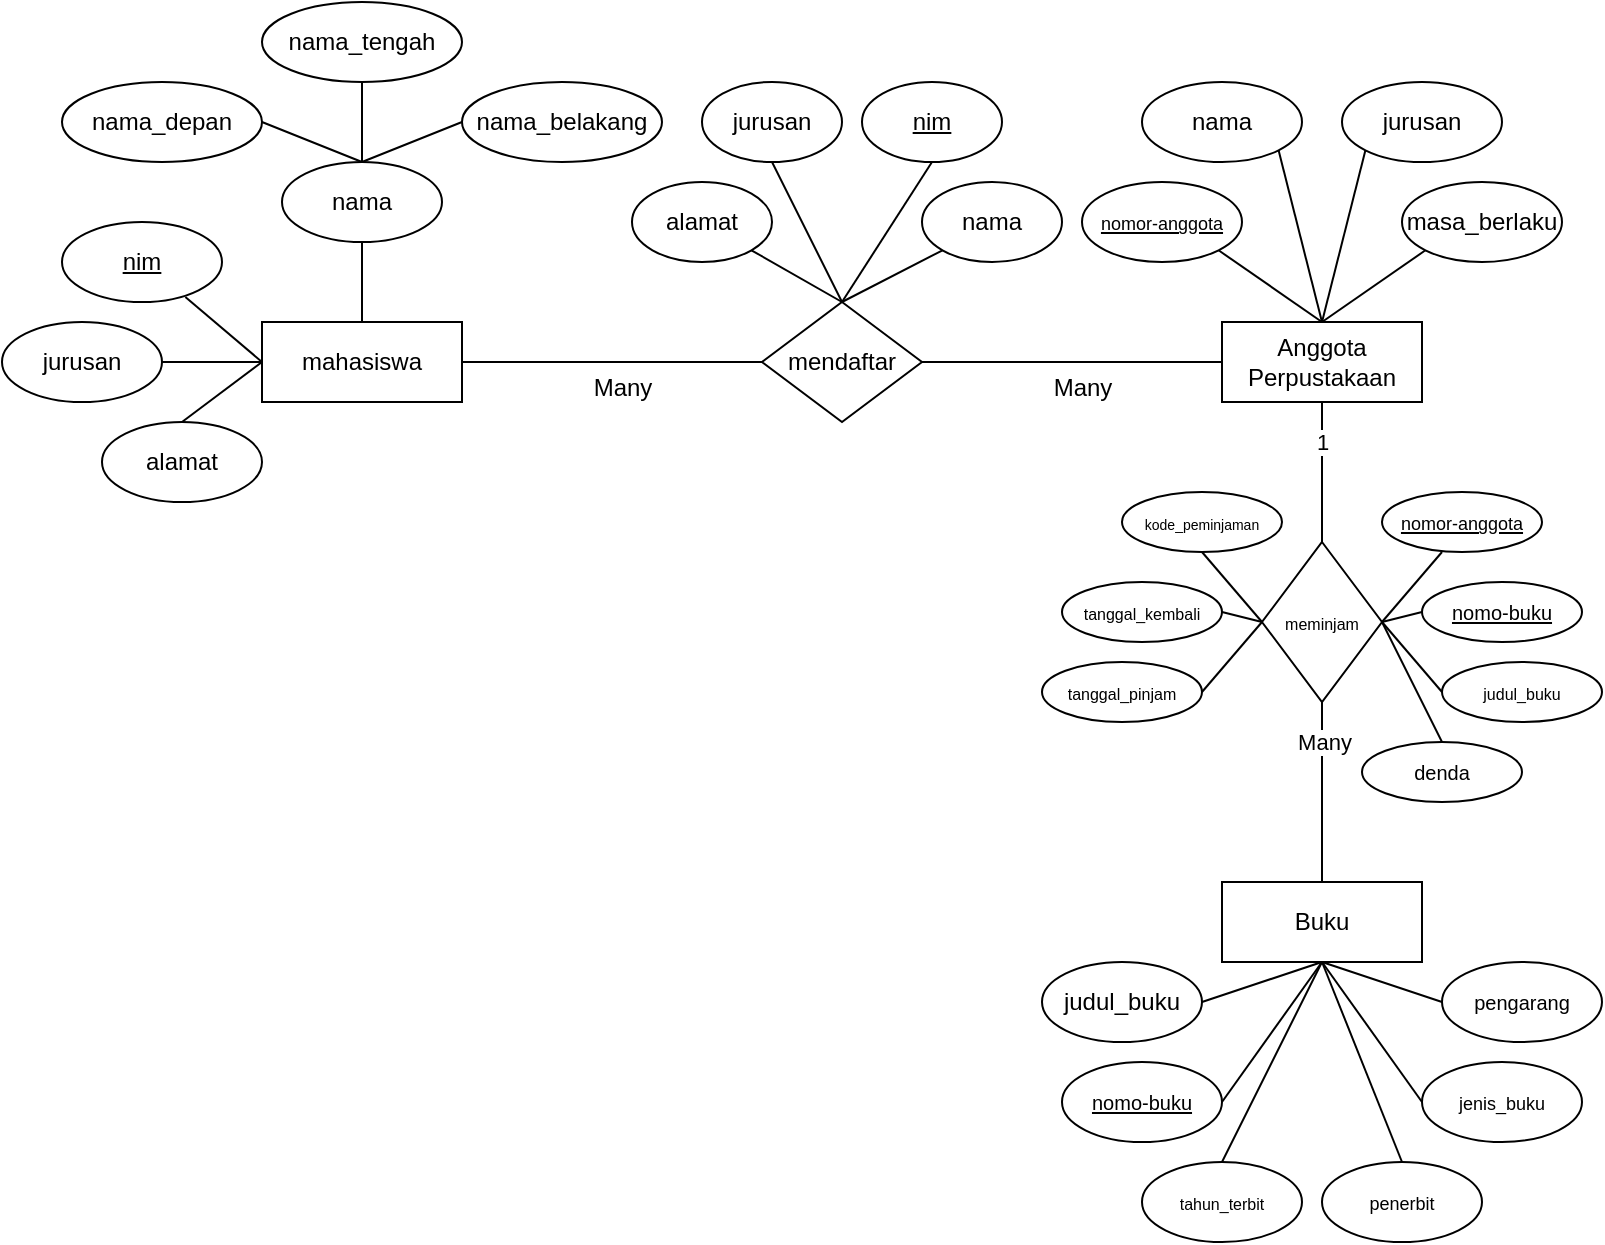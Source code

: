 <mxfile version="24.7.4">
  <diagram name="Page-1" id="M7osa-YrNtc2SS9VngLV">
    <mxGraphModel dx="1363" dy="846" grid="1" gridSize="10" guides="1" tooltips="1" connect="1" arrows="1" fold="1" page="1" pageScale="1" pageWidth="850" pageHeight="1100" math="0" shadow="0">
      <root>
        <mxCell id="0" />
        <mxCell id="1" parent="0" />
        <mxCell id="6v-ZMoCgK-BL0vP2x_05-1" value="nama_depan" style="ellipse;whiteSpace=wrap;html=1;align=center;" vertex="1" parent="1">
          <mxGeometry x="70" y="140" width="100" height="40" as="geometry" />
        </mxCell>
        <mxCell id="6v-ZMoCgK-BL0vP2x_05-2" value="nama_tengah" style="ellipse;whiteSpace=wrap;html=1;align=center;" vertex="1" parent="1">
          <mxGeometry x="170" y="100" width="100" height="40" as="geometry" />
        </mxCell>
        <mxCell id="6v-ZMoCgK-BL0vP2x_05-3" value="nama_belakang" style="ellipse;whiteSpace=wrap;html=1;align=center;" vertex="1" parent="1">
          <mxGeometry x="270" y="140" width="100" height="40" as="geometry" />
        </mxCell>
        <mxCell id="6v-ZMoCgK-BL0vP2x_05-4" value="nama" style="ellipse;whiteSpace=wrap;html=1;align=center;" vertex="1" parent="1">
          <mxGeometry x="180" y="180" width="80" height="40" as="geometry" />
        </mxCell>
        <mxCell id="6v-ZMoCgK-BL0vP2x_05-6" value="jurusan" style="ellipse;whiteSpace=wrap;html=1;align=center;" vertex="1" parent="1">
          <mxGeometry x="40" y="260" width="80" height="40" as="geometry" />
        </mxCell>
        <mxCell id="6v-ZMoCgK-BL0vP2x_05-7" value="alamat" style="ellipse;whiteSpace=wrap;html=1;align=center;" vertex="1" parent="1">
          <mxGeometry x="90" y="310" width="80" height="40" as="geometry" />
        </mxCell>
        <mxCell id="6v-ZMoCgK-BL0vP2x_05-8" value="mahasiswa" style="whiteSpace=wrap;html=1;align=center;" vertex="1" parent="1">
          <mxGeometry x="170" y="260" width="100" height="40" as="geometry" />
        </mxCell>
        <mxCell id="6v-ZMoCgK-BL0vP2x_05-10" value="" style="endArrow=none;html=1;rounded=0;entryX=0.5;entryY=0;entryDx=0;entryDy=0;exitX=1;exitY=0.5;exitDx=0;exitDy=0;" edge="1" parent="1" source="6v-ZMoCgK-BL0vP2x_05-1" target="6v-ZMoCgK-BL0vP2x_05-4">
          <mxGeometry relative="1" as="geometry">
            <mxPoint x="170" y="170" as="sourcePoint" />
            <mxPoint x="280" y="160" as="targetPoint" />
          </mxGeometry>
        </mxCell>
        <mxCell id="6v-ZMoCgK-BL0vP2x_05-11" value="" style="endArrow=none;html=1;rounded=0;entryX=0;entryY=0.5;entryDx=0;entryDy=0;exitX=0.5;exitY=0;exitDx=0;exitDy=0;" edge="1" parent="1" source="6v-ZMoCgK-BL0vP2x_05-4" target="6v-ZMoCgK-BL0vP2x_05-3">
          <mxGeometry relative="1" as="geometry">
            <mxPoint x="220" y="180" as="sourcePoint" />
            <mxPoint x="380" y="180" as="targetPoint" />
          </mxGeometry>
        </mxCell>
        <mxCell id="6v-ZMoCgK-BL0vP2x_05-13" value="" style="endArrow=none;html=1;rounded=0;entryX=0.5;entryY=0;entryDx=0;entryDy=0;exitX=0.5;exitY=1;exitDx=0;exitDy=0;" edge="1" parent="1" source="6v-ZMoCgK-BL0vP2x_05-2" target="6v-ZMoCgK-BL0vP2x_05-4">
          <mxGeometry relative="1" as="geometry">
            <mxPoint x="160" y="160" as="sourcePoint" />
            <mxPoint x="320" y="160" as="targetPoint" />
          </mxGeometry>
        </mxCell>
        <mxCell id="6v-ZMoCgK-BL0vP2x_05-14" value="" style="endArrow=none;html=1;rounded=0;entryX=0.5;entryY=0;entryDx=0;entryDy=0;exitX=0.5;exitY=1;exitDx=0;exitDy=0;" edge="1" parent="1" source="6v-ZMoCgK-BL0vP2x_05-4" target="6v-ZMoCgK-BL0vP2x_05-8">
          <mxGeometry relative="1" as="geometry">
            <mxPoint x="170" y="230" as="sourcePoint" />
            <mxPoint x="330" y="230" as="targetPoint" />
          </mxGeometry>
        </mxCell>
        <mxCell id="6v-ZMoCgK-BL0vP2x_05-15" value="" style="endArrow=none;html=1;rounded=0;entryX=0;entryY=0.5;entryDx=0;entryDy=0;" edge="1" parent="1" target="6v-ZMoCgK-BL0vP2x_05-8">
          <mxGeometry relative="1" as="geometry">
            <mxPoint x="120" y="280" as="sourcePoint" />
            <mxPoint x="280" y="280" as="targetPoint" />
          </mxGeometry>
        </mxCell>
        <mxCell id="6v-ZMoCgK-BL0vP2x_05-17" value="" style="endArrow=none;html=1;rounded=0;entryX=0;entryY=0.5;entryDx=0;entryDy=0;exitX=0.771;exitY=0.938;exitDx=0;exitDy=0;exitPerimeter=0;" edge="1" parent="1" source="6v-ZMoCgK-BL0vP2x_05-93" target="6v-ZMoCgK-BL0vP2x_05-8">
          <mxGeometry relative="1" as="geometry">
            <mxPoint x="130" y="250" as="sourcePoint" />
            <mxPoint x="290" y="250" as="targetPoint" />
          </mxGeometry>
        </mxCell>
        <mxCell id="6v-ZMoCgK-BL0vP2x_05-18" value="" style="endArrow=none;html=1;rounded=0;entryX=0;entryY=0.5;entryDx=0;entryDy=0;exitX=0.5;exitY=0;exitDx=0;exitDy=0;" edge="1" parent="1" source="6v-ZMoCgK-BL0vP2x_05-7" target="6v-ZMoCgK-BL0vP2x_05-8">
          <mxGeometry relative="1" as="geometry">
            <mxPoint x="90" y="300" as="sourcePoint" />
            <mxPoint x="250" y="300" as="targetPoint" />
          </mxGeometry>
        </mxCell>
        <mxCell id="6v-ZMoCgK-BL0vP2x_05-19" value="jurusan" style="ellipse;whiteSpace=wrap;html=1;align=center;" vertex="1" parent="1">
          <mxGeometry x="390" y="140" width="70" height="40" as="geometry" />
        </mxCell>
        <mxCell id="6v-ZMoCgK-BL0vP2x_05-20" value="alamat" style="ellipse;whiteSpace=wrap;html=1;align=center;" vertex="1" parent="1">
          <mxGeometry x="355" y="190" width="70" height="40" as="geometry" />
        </mxCell>
        <mxCell id="6v-ZMoCgK-BL0vP2x_05-22" value="nama" style="ellipse;whiteSpace=wrap;html=1;align=center;" vertex="1" parent="1">
          <mxGeometry x="500" y="190" width="70" height="40" as="geometry" />
        </mxCell>
        <mxCell id="6v-ZMoCgK-BL0vP2x_05-23" value="mendaftar" style="shape=rhombus;perimeter=rhombusPerimeter;whiteSpace=wrap;html=1;align=center;" vertex="1" parent="1">
          <mxGeometry x="420" y="250" width="80" height="60" as="geometry" />
        </mxCell>
        <mxCell id="6v-ZMoCgK-BL0vP2x_05-24" value="" style="endArrow=none;html=1;rounded=0;entryX=0.5;entryY=0;entryDx=0;entryDy=0;exitX=1;exitY=1;exitDx=0;exitDy=0;" edge="1" parent="1" source="6v-ZMoCgK-BL0vP2x_05-20" target="6v-ZMoCgK-BL0vP2x_05-23">
          <mxGeometry relative="1" as="geometry">
            <mxPoint x="350" y="240" as="sourcePoint" />
            <mxPoint x="510" y="240" as="targetPoint" />
          </mxGeometry>
        </mxCell>
        <mxCell id="6v-ZMoCgK-BL0vP2x_05-25" value="" style="endArrow=none;html=1;rounded=0;entryX=0;entryY=1;entryDx=0;entryDy=0;exitX=0.5;exitY=0;exitDx=0;exitDy=0;" edge="1" parent="1" source="6v-ZMoCgK-BL0vP2x_05-23" target="6v-ZMoCgK-BL0vP2x_05-22">
          <mxGeometry relative="1" as="geometry">
            <mxPoint x="460" y="250" as="sourcePoint" />
            <mxPoint x="620" y="250" as="targetPoint" />
          </mxGeometry>
        </mxCell>
        <mxCell id="6v-ZMoCgK-BL0vP2x_05-26" value="" style="endArrow=none;html=1;rounded=0;entryX=0.5;entryY=1;entryDx=0;entryDy=0;exitX=0.5;exitY=0;exitDx=0;exitDy=0;" edge="1" parent="1" source="6v-ZMoCgK-BL0vP2x_05-23" target="6v-ZMoCgK-BL0vP2x_05-94">
          <mxGeometry relative="1" as="geometry">
            <mxPoint x="360" y="240" as="sourcePoint" />
            <mxPoint x="505" y="180" as="targetPoint" />
          </mxGeometry>
        </mxCell>
        <mxCell id="6v-ZMoCgK-BL0vP2x_05-27" value="" style="endArrow=none;html=1;rounded=0;exitX=0.5;exitY=1;exitDx=0;exitDy=0;entryX=0.5;entryY=0;entryDx=0;entryDy=0;" edge="1" parent="1" source="6v-ZMoCgK-BL0vP2x_05-19" target="6v-ZMoCgK-BL0vP2x_05-23">
          <mxGeometry relative="1" as="geometry">
            <mxPoint x="310" y="250" as="sourcePoint" />
            <mxPoint x="460" y="250" as="targetPoint" />
          </mxGeometry>
        </mxCell>
        <mxCell id="6v-ZMoCgK-BL0vP2x_05-30" value="" style="endArrow=none;html=1;rounded=0;entryX=0;entryY=0.5;entryDx=0;entryDy=0;exitX=1;exitY=0.5;exitDx=0;exitDy=0;" edge="1" parent="1" source="6v-ZMoCgK-BL0vP2x_05-8" target="6v-ZMoCgK-BL0vP2x_05-23">
          <mxGeometry relative="1" as="geometry">
            <mxPoint x="275" y="320" as="sourcePoint" />
            <mxPoint x="425" y="320.34" as="targetPoint" />
          </mxGeometry>
        </mxCell>
        <mxCell id="6v-ZMoCgK-BL0vP2x_05-31" value="nama" style="ellipse;whiteSpace=wrap;html=1;align=center;" vertex="1" parent="1">
          <mxGeometry x="610" y="140" width="80" height="40" as="geometry" />
        </mxCell>
        <mxCell id="6v-ZMoCgK-BL0vP2x_05-33" value="jurusan" style="ellipse;whiteSpace=wrap;html=1;align=center;" vertex="1" parent="1">
          <mxGeometry x="710" y="140" width="80" height="40" as="geometry" />
        </mxCell>
        <mxCell id="6v-ZMoCgK-BL0vP2x_05-35" value="masa_berlaku" style="ellipse;whiteSpace=wrap;html=1;align=center;" vertex="1" parent="1">
          <mxGeometry x="740" y="190" width="80" height="40" as="geometry" />
        </mxCell>
        <mxCell id="6v-ZMoCgK-BL0vP2x_05-36" value="Anggota&lt;div&gt;Perpustakaan&lt;/div&gt;" style="whiteSpace=wrap;html=1;align=center;" vertex="1" parent="1">
          <mxGeometry x="650" y="260" width="100" height="40" as="geometry" />
        </mxCell>
        <mxCell id="6v-ZMoCgK-BL0vP2x_05-37" value="" style="endArrow=none;html=1;rounded=0;entryX=0.5;entryY=0;entryDx=0;entryDy=0;exitX=1;exitY=1;exitDx=0;exitDy=0;" edge="1" parent="1" target="6v-ZMoCgK-BL0vP2x_05-36">
          <mxGeometry relative="1" as="geometry">
            <mxPoint x="648.284" y="224.142" as="sourcePoint" />
            <mxPoint x="730" y="250" as="targetPoint" />
          </mxGeometry>
        </mxCell>
        <mxCell id="6v-ZMoCgK-BL0vP2x_05-38" value="" style="endArrow=none;html=1;rounded=0;entryX=0.5;entryY=0;entryDx=0;entryDy=0;exitX=0;exitY=1;exitDx=0;exitDy=0;" edge="1" parent="1" source="6v-ZMoCgK-BL0vP2x_05-35" target="6v-ZMoCgK-BL0vP2x_05-36">
          <mxGeometry relative="1" as="geometry">
            <mxPoint x="570" y="240" as="sourcePoint" />
            <mxPoint x="730" y="240" as="targetPoint" />
          </mxGeometry>
        </mxCell>
        <mxCell id="6v-ZMoCgK-BL0vP2x_05-39" value="" style="endArrow=none;html=1;rounded=0;entryX=0;entryY=1;entryDx=0;entryDy=0;exitX=0.5;exitY=0;exitDx=0;exitDy=0;" edge="1" parent="1" source="6v-ZMoCgK-BL0vP2x_05-36" target="6v-ZMoCgK-BL0vP2x_05-33">
          <mxGeometry relative="1" as="geometry">
            <mxPoint x="670" y="250" as="sourcePoint" />
            <mxPoint x="830" y="250" as="targetPoint" />
          </mxGeometry>
        </mxCell>
        <mxCell id="6v-ZMoCgK-BL0vP2x_05-40" value="" style="endArrow=none;html=1;rounded=0;entryX=0.5;entryY=0;entryDx=0;entryDy=0;exitX=1;exitY=1;exitDx=0;exitDy=0;" edge="1" parent="1" source="6v-ZMoCgK-BL0vP2x_05-31" target="6v-ZMoCgK-BL0vP2x_05-36">
          <mxGeometry relative="1" as="geometry">
            <mxPoint x="560" y="230" as="sourcePoint" />
            <mxPoint x="720" y="230" as="targetPoint" />
          </mxGeometry>
        </mxCell>
        <mxCell id="6v-ZMoCgK-BL0vP2x_05-41" value="" style="endArrow=none;html=1;rounded=0;entryX=0;entryY=0.5;entryDx=0;entryDy=0;exitX=1;exitY=0.5;exitDx=0;exitDy=0;" edge="1" parent="1" source="6v-ZMoCgK-BL0vP2x_05-23" target="6v-ZMoCgK-BL0vP2x_05-36">
          <mxGeometry relative="1" as="geometry">
            <mxPoint x="490" y="310" as="sourcePoint" />
            <mxPoint x="650" y="310" as="targetPoint" />
          </mxGeometry>
        </mxCell>
        <mxCell id="6v-ZMoCgK-BL0vP2x_05-50" value="&lt;font style=&quot;font-size: 7px;&quot;&gt;kode_peminjaman&lt;/font&gt;" style="ellipse;whiteSpace=wrap;html=1;align=center;" vertex="1" parent="1">
          <mxGeometry x="600" y="345" width="80" height="30" as="geometry" />
        </mxCell>
        <mxCell id="6v-ZMoCgK-BL0vP2x_05-55" value="&lt;span style=&quot;font-size: 8px;&quot;&gt;meminjam&lt;/span&gt;" style="shape=rhombus;perimeter=rhombusPerimeter;whiteSpace=wrap;html=1;align=center;" vertex="1" parent="1">
          <mxGeometry x="670" y="370" width="60" height="80" as="geometry" />
        </mxCell>
        <mxCell id="6v-ZMoCgK-BL0vP2x_05-56" value="" style="endArrow=none;html=1;rounded=0;entryX=0.5;entryY=0;entryDx=0;entryDy=0;exitX=0.5;exitY=1;exitDx=0;exitDy=0;" edge="1" parent="1" source="6v-ZMoCgK-BL0vP2x_05-36" target="6v-ZMoCgK-BL0vP2x_05-55">
          <mxGeometry relative="1" as="geometry">
            <mxPoint x="610" y="320" as="sourcePoint" />
            <mxPoint x="770" y="320" as="targetPoint" />
          </mxGeometry>
        </mxCell>
        <mxCell id="6v-ZMoCgK-BL0vP2x_05-101" value="1" style="edgeLabel;html=1;align=center;verticalAlign=middle;resizable=0;points=[];" vertex="1" connectable="0" parent="6v-ZMoCgK-BL0vP2x_05-56">
          <mxGeometry x="-0.429" y="2" relative="1" as="geometry">
            <mxPoint x="-2" as="offset" />
          </mxGeometry>
        </mxCell>
        <mxCell id="6v-ZMoCgK-BL0vP2x_05-61" value="&lt;font style=&quot;font-size: 8px;&quot;&gt;tanggal_kembali&lt;/font&gt;" style="ellipse;whiteSpace=wrap;html=1;align=center;" vertex="1" parent="1">
          <mxGeometry x="570" y="390" width="80" height="30" as="geometry" />
        </mxCell>
        <mxCell id="6v-ZMoCgK-BL0vP2x_05-63" value="&lt;font style=&quot;font-size: 8px;&quot;&gt;tanggal_pinjam&lt;/font&gt;" style="ellipse;whiteSpace=wrap;html=1;align=center;" vertex="1" parent="1">
          <mxGeometry x="560" y="430" width="80" height="30" as="geometry" />
        </mxCell>
        <mxCell id="6v-ZMoCgK-BL0vP2x_05-64" value="&lt;font style=&quot;font-size: 8px;&quot;&gt;judul_buku&lt;/font&gt;" style="ellipse;whiteSpace=wrap;html=1;align=center;" vertex="1" parent="1">
          <mxGeometry x="760" y="430" width="80" height="30" as="geometry" />
        </mxCell>
        <mxCell id="6v-ZMoCgK-BL0vP2x_05-65" value="" style="endArrow=none;html=1;rounded=0;entryX=0.5;entryY=1;entryDx=0;entryDy=0;exitX=1;exitY=0.5;exitDx=0;exitDy=0;" edge="1" parent="1" source="6v-ZMoCgK-BL0vP2x_05-55">
          <mxGeometry relative="1" as="geometry">
            <mxPoint x="720" y="400" as="sourcePoint" />
            <mxPoint x="760" y="375" as="targetPoint" />
          </mxGeometry>
        </mxCell>
        <mxCell id="6v-ZMoCgK-BL0vP2x_05-66" value="" style="endArrow=none;html=1;rounded=0;entryX=0;entryY=0.5;entryDx=0;entryDy=0;exitX=0.5;exitY=1;exitDx=0;exitDy=0;" edge="1" parent="1" source="6v-ZMoCgK-BL0vP2x_05-50" target="6v-ZMoCgK-BL0vP2x_05-55">
          <mxGeometry relative="1" as="geometry">
            <mxPoint x="650" y="320" as="sourcePoint" />
            <mxPoint x="810" y="320" as="targetPoint" />
          </mxGeometry>
        </mxCell>
        <mxCell id="6v-ZMoCgK-BL0vP2x_05-67" value="" style="endArrow=none;html=1;rounded=0;entryX=0;entryY=0.5;entryDx=0;entryDy=0;exitX=1;exitY=0.5;exitDx=0;exitDy=0;" edge="1" parent="1" source="6v-ZMoCgK-BL0vP2x_05-61" target="6v-ZMoCgK-BL0vP2x_05-55">
          <mxGeometry relative="1" as="geometry">
            <mxPoint x="650" y="320" as="sourcePoint" />
            <mxPoint x="810" y="320" as="targetPoint" />
          </mxGeometry>
        </mxCell>
        <mxCell id="6v-ZMoCgK-BL0vP2x_05-69" value="" style="endArrow=none;html=1;rounded=0;entryX=0;entryY=0.5;entryDx=0;entryDy=0;exitX=1;exitY=0.5;exitDx=0;exitDy=0;" edge="1" parent="1" source="6v-ZMoCgK-BL0vP2x_05-55">
          <mxGeometry relative="1" as="geometry">
            <mxPoint x="650" y="320" as="sourcePoint" />
            <mxPoint x="750" y="405" as="targetPoint" />
          </mxGeometry>
        </mxCell>
        <mxCell id="6v-ZMoCgK-BL0vP2x_05-70" value="" style="endArrow=none;html=1;rounded=0;entryX=0;entryY=0.5;entryDx=0;entryDy=0;exitX=1;exitY=0.5;exitDx=0;exitDy=0;" edge="1" parent="1" source="6v-ZMoCgK-BL0vP2x_05-55" target="6v-ZMoCgK-BL0vP2x_05-64">
          <mxGeometry relative="1" as="geometry">
            <mxPoint x="650" y="320" as="sourcePoint" />
            <mxPoint x="810" y="320" as="targetPoint" />
          </mxGeometry>
        </mxCell>
        <mxCell id="6v-ZMoCgK-BL0vP2x_05-71" value="" style="endArrow=none;html=1;rounded=0;entryX=0;entryY=0.5;entryDx=0;entryDy=0;exitX=1;exitY=0.5;exitDx=0;exitDy=0;" edge="1" parent="1" source="6v-ZMoCgK-BL0vP2x_05-63" target="6v-ZMoCgK-BL0vP2x_05-55">
          <mxGeometry relative="1" as="geometry">
            <mxPoint x="620" y="430" as="sourcePoint" />
            <mxPoint x="780" y="430" as="targetPoint" />
          </mxGeometry>
        </mxCell>
        <mxCell id="6v-ZMoCgK-BL0vP2x_05-72" value="&lt;font style=&quot;font-size: 10px;&quot;&gt;denda&lt;/font&gt;" style="ellipse;whiteSpace=wrap;html=1;align=center;" vertex="1" parent="1">
          <mxGeometry x="720" y="470" width="80" height="30" as="geometry" />
        </mxCell>
        <mxCell id="6v-ZMoCgK-BL0vP2x_05-73" value="" style="endArrow=none;html=1;rounded=0;entryX=0.5;entryY=0;entryDx=0;entryDy=0;exitX=1;exitY=0.5;exitDx=0;exitDy=0;" edge="1" parent="1" source="6v-ZMoCgK-BL0vP2x_05-55" target="6v-ZMoCgK-BL0vP2x_05-72">
          <mxGeometry relative="1" as="geometry">
            <mxPoint x="650" y="320" as="sourcePoint" />
            <mxPoint x="810" y="320" as="targetPoint" />
          </mxGeometry>
        </mxCell>
        <mxCell id="6v-ZMoCgK-BL0vP2x_05-74" value="Buku" style="whiteSpace=wrap;html=1;align=center;" vertex="1" parent="1">
          <mxGeometry x="650" y="540" width="100" height="40" as="geometry" />
        </mxCell>
        <mxCell id="6v-ZMoCgK-BL0vP2x_05-75" value="" style="endArrow=none;html=1;rounded=0;entryX=0.5;entryY=0;entryDx=0;entryDy=0;" edge="1" parent="1" source="6v-ZMoCgK-BL0vP2x_05-55" target="6v-ZMoCgK-BL0vP2x_05-74">
          <mxGeometry relative="1" as="geometry">
            <mxPoint x="560" y="510" as="sourcePoint" />
            <mxPoint x="720" y="510" as="targetPoint" />
          </mxGeometry>
        </mxCell>
        <mxCell id="6v-ZMoCgK-BL0vP2x_05-102" value="Many" style="edgeLabel;html=1;align=center;verticalAlign=middle;resizable=0;points=[];" vertex="1" connectable="0" parent="6v-ZMoCgK-BL0vP2x_05-75">
          <mxGeometry x="-0.567" y="1" relative="1" as="geometry">
            <mxPoint as="offset" />
          </mxGeometry>
        </mxCell>
        <mxCell id="6v-ZMoCgK-BL0vP2x_05-76" value="judul_buku" style="ellipse;whiteSpace=wrap;html=1;align=center;" vertex="1" parent="1">
          <mxGeometry x="560" y="580" width="80" height="40" as="geometry" />
        </mxCell>
        <mxCell id="6v-ZMoCgK-BL0vP2x_05-79" value="&lt;font style=&quot;font-size: 10px;&quot;&gt;pengarang&lt;/font&gt;" style="ellipse;whiteSpace=wrap;html=1;align=center;" vertex="1" parent="1">
          <mxGeometry x="760" y="580" width="80" height="40" as="geometry" />
        </mxCell>
        <mxCell id="6v-ZMoCgK-BL0vP2x_05-81" value="&lt;font style=&quot;font-size: 9px;&quot;&gt;jenis_buku&lt;/font&gt;" style="ellipse;whiteSpace=wrap;html=1;align=center;" vertex="1" parent="1">
          <mxGeometry x="750" y="630" width="80" height="40" as="geometry" />
        </mxCell>
        <mxCell id="6v-ZMoCgK-BL0vP2x_05-82" value="&lt;font style=&quot;font-size: 8px;&quot;&gt;tahun_terbit&lt;/font&gt;" style="ellipse;whiteSpace=wrap;html=1;align=center;" vertex="1" parent="1">
          <mxGeometry x="610" y="680" width="80" height="40" as="geometry" />
        </mxCell>
        <mxCell id="6v-ZMoCgK-BL0vP2x_05-83" value="&lt;font style=&quot;font-size: 9px;&quot;&gt;penerbit&lt;/font&gt;" style="ellipse;whiteSpace=wrap;html=1;align=center;" vertex="1" parent="1">
          <mxGeometry x="700" y="680" width="80" height="40" as="geometry" />
        </mxCell>
        <mxCell id="6v-ZMoCgK-BL0vP2x_05-84" value="" style="endArrow=none;html=1;rounded=0;entryX=0.5;entryY=1;entryDx=0;entryDy=0;exitX=1;exitY=0.5;exitDx=0;exitDy=0;" edge="1" parent="1" source="6v-ZMoCgK-BL0vP2x_05-76" target="6v-ZMoCgK-BL0vP2x_05-74">
          <mxGeometry relative="1" as="geometry">
            <mxPoint x="650" y="600" as="sourcePoint" />
            <mxPoint x="810" y="600" as="targetPoint" />
          </mxGeometry>
        </mxCell>
        <mxCell id="6v-ZMoCgK-BL0vP2x_05-85" value="" style="endArrow=none;html=1;rounded=0;exitX=0.5;exitY=1;exitDx=0;exitDy=0;entryX=0;entryY=0.5;entryDx=0;entryDy=0;" edge="1" parent="1" source="6v-ZMoCgK-BL0vP2x_05-74" target="6v-ZMoCgK-BL0vP2x_05-79">
          <mxGeometry relative="1" as="geometry">
            <mxPoint x="650" y="600" as="sourcePoint" />
            <mxPoint x="810" y="600" as="targetPoint" />
          </mxGeometry>
        </mxCell>
        <mxCell id="6v-ZMoCgK-BL0vP2x_05-87" value="" style="endArrow=none;html=1;rounded=0;exitX=1;exitY=0.5;exitDx=0;exitDy=0;entryX=0.5;entryY=1;entryDx=0;entryDy=0;" edge="1" parent="1" target="6v-ZMoCgK-BL0vP2x_05-74">
          <mxGeometry relative="1" as="geometry">
            <mxPoint x="650.0" y="650" as="sourcePoint" />
            <mxPoint x="810" y="600" as="targetPoint" />
          </mxGeometry>
        </mxCell>
        <mxCell id="6v-ZMoCgK-BL0vP2x_05-88" value="" style="endArrow=none;html=1;rounded=0;entryX=0;entryY=0.5;entryDx=0;entryDy=0;exitX=0.5;exitY=1;exitDx=0;exitDy=0;" edge="1" parent="1" source="6v-ZMoCgK-BL0vP2x_05-74" target="6v-ZMoCgK-BL0vP2x_05-81">
          <mxGeometry relative="1" as="geometry">
            <mxPoint x="650" y="600" as="sourcePoint" />
            <mxPoint x="810" y="600" as="targetPoint" />
          </mxGeometry>
        </mxCell>
        <mxCell id="6v-ZMoCgK-BL0vP2x_05-89" value="" style="endArrow=none;html=1;rounded=0;exitX=0.5;exitY=0;exitDx=0;exitDy=0;entryX=0.5;entryY=1;entryDx=0;entryDy=0;" edge="1" parent="1" source="6v-ZMoCgK-BL0vP2x_05-82" target="6v-ZMoCgK-BL0vP2x_05-74">
          <mxGeometry relative="1" as="geometry">
            <mxPoint x="650" y="600" as="sourcePoint" />
            <mxPoint x="810" y="600" as="targetPoint" />
          </mxGeometry>
        </mxCell>
        <mxCell id="6v-ZMoCgK-BL0vP2x_05-90" value="" style="endArrow=none;html=1;rounded=0;entryX=0.5;entryY=0;entryDx=0;entryDy=0;exitX=0.5;exitY=1;exitDx=0;exitDy=0;" edge="1" parent="1" source="6v-ZMoCgK-BL0vP2x_05-74" target="6v-ZMoCgK-BL0vP2x_05-83">
          <mxGeometry relative="1" as="geometry">
            <mxPoint x="650" y="600" as="sourcePoint" />
            <mxPoint x="810" y="600" as="targetPoint" />
          </mxGeometry>
        </mxCell>
        <mxCell id="6v-ZMoCgK-BL0vP2x_05-93" value="nim" style="ellipse;whiteSpace=wrap;html=1;align=center;fontStyle=4;" vertex="1" parent="1">
          <mxGeometry x="70" y="210" width="80" height="40" as="geometry" />
        </mxCell>
        <mxCell id="6v-ZMoCgK-BL0vP2x_05-94" value="nim" style="ellipse;whiteSpace=wrap;html=1;align=center;fontStyle=4;" vertex="1" parent="1">
          <mxGeometry x="470" y="140" width="70" height="40" as="geometry" />
        </mxCell>
        <mxCell id="6v-ZMoCgK-BL0vP2x_05-95" value="&lt;font style=&quot;font-size: 9px;&quot;&gt;nomor-anggota&lt;/font&gt;" style="ellipse;whiteSpace=wrap;html=1;align=center;fontStyle=4;" vertex="1" parent="1">
          <mxGeometry x="580" y="190" width="80" height="40" as="geometry" />
        </mxCell>
        <mxCell id="6v-ZMoCgK-BL0vP2x_05-96" value="&lt;font style=&quot;font-size: 9px;&quot;&gt;nomor-anggota&lt;/font&gt;" style="ellipse;whiteSpace=wrap;html=1;align=center;fontStyle=4;" vertex="1" parent="1">
          <mxGeometry x="730" y="345" width="80" height="30" as="geometry" />
        </mxCell>
        <mxCell id="6v-ZMoCgK-BL0vP2x_05-97" value="&lt;font size=&quot;1&quot;&gt;nomo-buku&lt;/font&gt;" style="ellipse;whiteSpace=wrap;html=1;align=center;fontStyle=4;" vertex="1" parent="1">
          <mxGeometry x="750" y="390" width="80" height="30" as="geometry" />
        </mxCell>
        <mxCell id="6v-ZMoCgK-BL0vP2x_05-98" value="&lt;font size=&quot;1&quot;&gt;nomo-buku&lt;/font&gt;" style="ellipse;whiteSpace=wrap;html=1;align=center;fontStyle=4;" vertex="1" parent="1">
          <mxGeometry x="570" y="630" width="80" height="40" as="geometry" />
        </mxCell>
        <mxCell id="6v-ZMoCgK-BL0vP2x_05-99" value="Many" style="text;html=1;align=center;verticalAlign=middle;resizable=0;points=[];autosize=1;strokeColor=none;fillColor=none;" vertex="1" parent="1">
          <mxGeometry x="325" y="278" width="50" height="30" as="geometry" />
        </mxCell>
        <mxCell id="6v-ZMoCgK-BL0vP2x_05-100" value="Many" style="text;html=1;align=center;verticalAlign=middle;resizable=0;points=[];autosize=1;strokeColor=none;fillColor=none;" vertex="1" parent="1">
          <mxGeometry x="555" y="278" width="50" height="30" as="geometry" />
        </mxCell>
      </root>
    </mxGraphModel>
  </diagram>
</mxfile>
